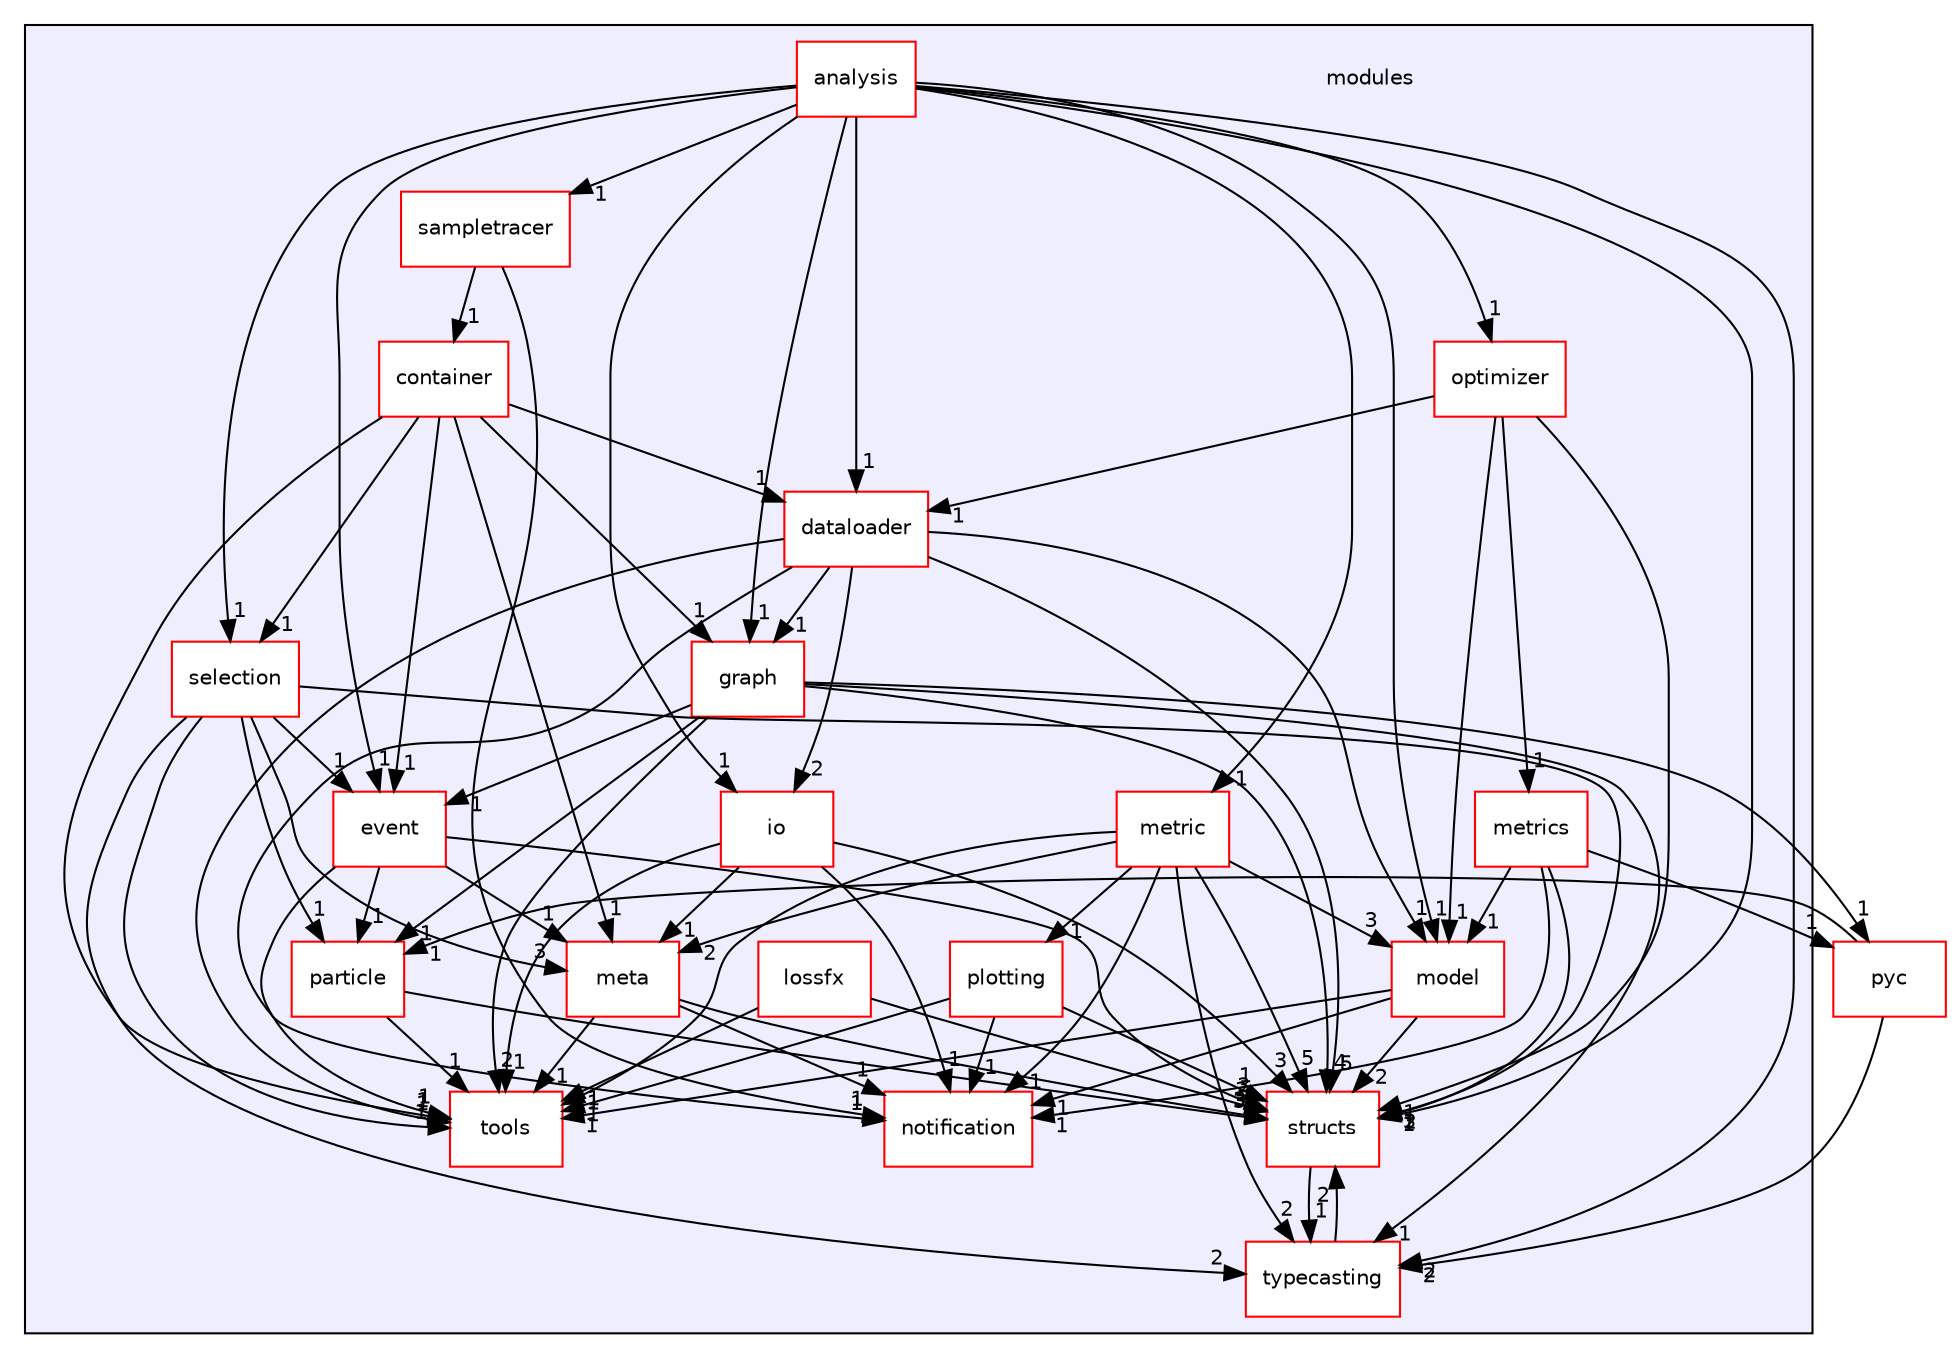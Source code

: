digraph "modules" {
  compound=true
  node [ fontsize="10", fontname="Helvetica"];
  edge [ labelfontsize="10", labelfontname="Helvetica"];
  subgraph clusterdir_ee3c23494b4011e6a628e4900ef262df {
    graph [ bgcolor="#eeeeff", pencolor="black", label="" URL="dir_ee3c23494b4011e6a628e4900ef262df.html"];
    dir_ee3c23494b4011e6a628e4900ef262df [shape=plaintext label="modules"];
    dir_464a9e90502f871f23df452ca877dba2 [shape=box label="analysis" color="red" fillcolor="white" style="filled" URL="dir_464a9e90502f871f23df452ca877dba2.html"];
    dir_ed04fa5e107bc41b17a4bc8d6afe9f11 [shape=box label="container" color="red" fillcolor="white" style="filled" URL="dir_ed04fa5e107bc41b17a4bc8d6afe9f11.html"];
    dir_01cd01df262b9d391c5521e9294e448f [shape=box label="dataloader" color="red" fillcolor="white" style="filled" URL="dir_01cd01df262b9d391c5521e9294e448f.html"];
    dir_fb91096735c52f3a453d1a3e67025085 [shape=box label="event" color="red" fillcolor="white" style="filled" URL="dir_fb91096735c52f3a453d1a3e67025085.html"];
    dir_4969ff72e1fed5b4b8966b48bec3d706 [shape=box label="graph" color="red" fillcolor="white" style="filled" URL="dir_4969ff72e1fed5b4b8966b48bec3d706.html"];
    dir_59dae5a8264374059bc56903f23a94ee [shape=box label="io" color="red" fillcolor="white" style="filled" URL="dir_59dae5a8264374059bc56903f23a94ee.html"];
    dir_7f6efa674f53d7efae62325213509662 [shape=box label="lossfx" color="red" fillcolor="white" style="filled" URL="dir_7f6efa674f53d7efae62325213509662.html"];
    dir_7e7898fd82fc7805c9d39fdbc62120b9 [shape=box label="meta" color="red" fillcolor="white" style="filled" URL="dir_7e7898fd82fc7805c9d39fdbc62120b9.html"];
    dir_f23eacd29ab2b1e321b6736265057033 [shape=box label="metric" color="red" fillcolor="white" style="filled" URL="dir_f23eacd29ab2b1e321b6736265057033.html"];
    dir_651c8ef5d49f0cbb17c199517c0ca5cb [shape=box label="metrics" color="red" fillcolor="white" style="filled" URL="dir_651c8ef5d49f0cbb17c199517c0ca5cb.html"];
    dir_9fd58bbf403f6bebb995a0271eeae5cc [shape=box label="model" color="red" fillcolor="white" style="filled" URL="dir_9fd58bbf403f6bebb995a0271eeae5cc.html"];
    dir_7acf8b7ae8c4ffea2c3526657d8aa9e1 [shape=box label="notification" color="red" fillcolor="white" style="filled" URL="dir_7acf8b7ae8c4ffea2c3526657d8aa9e1.html"];
    dir_e08616e7bc69b475f2054aae703d02ec [shape=box label="optimizer" color="red" fillcolor="white" style="filled" URL="dir_e08616e7bc69b475f2054aae703d02ec.html"];
    dir_1591526fd125289a70742a0dafe36eb5 [shape=box label="particle" color="red" fillcolor="white" style="filled" URL="dir_1591526fd125289a70742a0dafe36eb5.html"];
    dir_5a6a455a10ad41a65fe11efeedaed194 [shape=box label="plotting" color="red" fillcolor="white" style="filled" URL="dir_5a6a455a10ad41a65fe11efeedaed194.html"];
    dir_16443852c62a98071c47f6a3819d55f3 [shape=box label="sampletracer" color="red" fillcolor="white" style="filled" URL="dir_16443852c62a98071c47f6a3819d55f3.html"];
    dir_c49883265e919209ca31c480d01c9221 [shape=box label="selection" color="red" fillcolor="white" style="filled" URL="dir_c49883265e919209ca31c480d01c9221.html"];
    dir_639930e6546076602fdb99daad4d48b4 [shape=box label="structs" color="red" fillcolor="white" style="filled" URL="dir_639930e6546076602fdb99daad4d48b4.html"];
    dir_f0fdfbf866f75abaaae77c9c053e2c4e [shape=box label="tools" color="red" fillcolor="white" style="filled" URL="dir_f0fdfbf866f75abaaae77c9c053e2c4e.html"];
    dir_b60a80b5573f59b8d3124d04096ac72b [shape=box label="typecasting" color="red" fillcolor="white" style="filled" URL="dir_b60a80b5573f59b8d3124d04096ac72b.html"];
  }
  dir_ec4844e93998863f4e611fcf0d12b86b [shape=box label="pyc" fillcolor="white" style="filled" color="red" URL="dir_ec4844e93998863f4e611fcf0d12b86b.html"];
  dir_e08616e7bc69b475f2054aae703d02ec->dir_9fd58bbf403f6bebb995a0271eeae5cc [headlabel="1", labeldistance=1.5 headhref="dir_000177_000165.html"];
  dir_e08616e7bc69b475f2054aae703d02ec->dir_639930e6546076602fdb99daad4d48b4 [headlabel="1", labeldistance=1.5 headhref="dir_000177_000080.html"];
  dir_e08616e7bc69b475f2054aae703d02ec->dir_01cd01df262b9d391c5521e9294e448f [headlabel="1", labeldistance=1.5 headhref="dir_000177_000088.html"];
  dir_e08616e7bc69b475f2054aae703d02ec->dir_651c8ef5d49f0cbb17c199517c0ca5cb [headlabel="1", labeldistance=1.5 headhref="dir_000177_000148.html"];
  dir_9fd58bbf403f6bebb995a0271eeae5cc->dir_639930e6546076602fdb99daad4d48b4 [headlabel="2", labeldistance=1.5 headhref="dir_000165_000080.html"];
  dir_9fd58bbf403f6bebb995a0271eeae5cc->dir_7acf8b7ae8c4ffea2c3526657d8aa9e1 [headlabel="1", labeldistance=1.5 headhref="dir_000165_000169.html"];
  dir_9fd58bbf403f6bebb995a0271eeae5cc->dir_f0fdfbf866f75abaaae77c9c053e2c4e [headlabel="1", labeldistance=1.5 headhref="dir_000165_000142.html"];
  dir_7e7898fd82fc7805c9d39fdbc62120b9->dir_639930e6546076602fdb99daad4d48b4 [headlabel="3", labeldistance=1.5 headhref="dir_000157_000080.html"];
  dir_7e7898fd82fc7805c9d39fdbc62120b9->dir_7acf8b7ae8c4ffea2c3526657d8aa9e1 [headlabel="1", labeldistance=1.5 headhref="dir_000157_000169.html"];
  dir_7e7898fd82fc7805c9d39fdbc62120b9->dir_f0fdfbf866f75abaaae77c9c053e2c4e [headlabel="1", labeldistance=1.5 headhref="dir_000157_000142.html"];
  dir_639930e6546076602fdb99daad4d48b4->dir_b60a80b5573f59b8d3124d04096ac72b [headlabel="1", labeldistance=1.5 headhref="dir_000080_000153.html"];
  dir_f23eacd29ab2b1e321b6736265057033->dir_7e7898fd82fc7805c9d39fdbc62120b9 [headlabel="2", labeldistance=1.5 headhref="dir_000078_000157.html"];
  dir_f23eacd29ab2b1e321b6736265057033->dir_9fd58bbf403f6bebb995a0271eeae5cc [headlabel="3", labeldistance=1.5 headhref="dir_000078_000165.html"];
  dir_f23eacd29ab2b1e321b6736265057033->dir_639930e6546076602fdb99daad4d48b4 [headlabel="5", labeldistance=1.5 headhref="dir_000078_000080.html"];
  dir_f23eacd29ab2b1e321b6736265057033->dir_7acf8b7ae8c4ffea2c3526657d8aa9e1 [headlabel="1", labeldistance=1.5 headhref="dir_000078_000169.html"];
  dir_f23eacd29ab2b1e321b6736265057033->dir_b60a80b5573f59b8d3124d04096ac72b [headlabel="2", labeldistance=1.5 headhref="dir_000078_000153.html"];
  dir_f23eacd29ab2b1e321b6736265057033->dir_5a6a455a10ad41a65fe11efeedaed194 [headlabel="1", labeldistance=1.5 headhref="dir_000078_000190.html"];
  dir_f23eacd29ab2b1e321b6736265057033->dir_f0fdfbf866f75abaaae77c9c053e2c4e [headlabel="1", labeldistance=1.5 headhref="dir_000078_000142.html"];
  dir_59dae5a8264374059bc56903f23a94ee->dir_7e7898fd82fc7805c9d39fdbc62120b9 [headlabel="1", labeldistance=1.5 headhref="dir_000140_000157.html"];
  dir_59dae5a8264374059bc56903f23a94ee->dir_639930e6546076602fdb99daad4d48b4 [headlabel="3", labeldistance=1.5 headhref="dir_000140_000080.html"];
  dir_59dae5a8264374059bc56903f23a94ee->dir_7acf8b7ae8c4ffea2c3526657d8aa9e1 [headlabel="1", labeldistance=1.5 headhref="dir_000140_000169.html"];
  dir_59dae5a8264374059bc56903f23a94ee->dir_f0fdfbf866f75abaaae77c9c053e2c4e [headlabel="1", labeldistance=1.5 headhref="dir_000140_000142.html"];
  dir_4969ff72e1fed5b4b8966b48bec3d706->dir_639930e6546076602fdb99daad4d48b4 [headlabel="4", labeldistance=1.5 headhref="dir_000130_000080.html"];
  dir_4969ff72e1fed5b4b8966b48bec3d706->dir_b60a80b5573f59b8d3124d04096ac72b [headlabel="1", labeldistance=1.5 headhref="dir_000130_000153.html"];
  dir_4969ff72e1fed5b4b8966b48bec3d706->dir_ec4844e93998863f4e611fcf0d12b86b [headlabel="1", labeldistance=1.5 headhref="dir_000130_000084.html"];
  dir_4969ff72e1fed5b4b8966b48bec3d706->dir_fb91096735c52f3a453d1a3e67025085 [headlabel="1", labeldistance=1.5 headhref="dir_000130_000116.html"];
  dir_4969ff72e1fed5b4b8966b48bec3d706->dir_1591526fd125289a70742a0dafe36eb5 [headlabel="1", labeldistance=1.5 headhref="dir_000130_000090.html"];
  dir_4969ff72e1fed5b4b8966b48bec3d706->dir_f0fdfbf866f75abaaae77c9c053e2c4e [headlabel="2", labeldistance=1.5 headhref="dir_000130_000142.html"];
  dir_464a9e90502f871f23df452ca877dba2->dir_9fd58bbf403f6bebb995a0271eeae5cc [headlabel="1", labeldistance=1.5 headhref="dir_000075_000165.html"];
  dir_464a9e90502f871f23df452ca877dba2->dir_e08616e7bc69b475f2054aae703d02ec [headlabel="1", labeldistance=1.5 headhref="dir_000075_000177.html"];
  dir_464a9e90502f871f23df452ca877dba2->dir_639930e6546076602fdb99daad4d48b4 [headlabel="1", labeldistance=1.5 headhref="dir_000075_000080.html"];
  dir_464a9e90502f871f23df452ca877dba2->dir_f23eacd29ab2b1e321b6736265057033 [headlabel="1", labeldistance=1.5 headhref="dir_000075_000078.html"];
  dir_464a9e90502f871f23df452ca877dba2->dir_59dae5a8264374059bc56903f23a94ee [headlabel="1", labeldistance=1.5 headhref="dir_000075_000140.html"];
  dir_464a9e90502f871f23df452ca877dba2->dir_4969ff72e1fed5b4b8966b48bec3d706 [headlabel="1", labeldistance=1.5 headhref="dir_000075_000130.html"];
  dir_464a9e90502f871f23df452ca877dba2->dir_b60a80b5573f59b8d3124d04096ac72b [headlabel="2", labeldistance=1.5 headhref="dir_000075_000153.html"];
  dir_464a9e90502f871f23df452ca877dba2->dir_fb91096735c52f3a453d1a3e67025085 [headlabel="1", labeldistance=1.5 headhref="dir_000075_000116.html"];
  dir_464a9e90502f871f23df452ca877dba2->dir_16443852c62a98071c47f6a3819d55f3 [headlabel="1", labeldistance=1.5 headhref="dir_000075_000204.html"];
  dir_464a9e90502f871f23df452ca877dba2->dir_01cd01df262b9d391c5521e9294e448f [headlabel="1", labeldistance=1.5 headhref="dir_000075_000088.html"];
  dir_464a9e90502f871f23df452ca877dba2->dir_c49883265e919209ca31c480d01c9221 [headlabel="1", labeldistance=1.5 headhref="dir_000075_000194.html"];
  dir_b60a80b5573f59b8d3124d04096ac72b->dir_639930e6546076602fdb99daad4d48b4 [headlabel="2", labeldistance=1.5 headhref="dir_000153_000080.html"];
  dir_ec4844e93998863f4e611fcf0d12b86b->dir_b60a80b5573f59b8d3124d04096ac72b [headlabel="2", labeldistance=1.5 headhref="dir_000084_000153.html"];
  dir_ec4844e93998863f4e611fcf0d12b86b->dir_1591526fd125289a70742a0dafe36eb5 [headlabel="1", labeldistance=1.5 headhref="dir_000084_000090.html"];
  dir_5a6a455a10ad41a65fe11efeedaed194->dir_639930e6546076602fdb99daad4d48b4 [headlabel="1", labeldistance=1.5 headhref="dir_000190_000080.html"];
  dir_5a6a455a10ad41a65fe11efeedaed194->dir_7acf8b7ae8c4ffea2c3526657d8aa9e1 [headlabel="1", labeldistance=1.5 headhref="dir_000190_000169.html"];
  dir_5a6a455a10ad41a65fe11efeedaed194->dir_f0fdfbf866f75abaaae77c9c053e2c4e [headlabel="1", labeldistance=1.5 headhref="dir_000190_000142.html"];
  dir_fb91096735c52f3a453d1a3e67025085->dir_7e7898fd82fc7805c9d39fdbc62120b9 [headlabel="1", labeldistance=1.5 headhref="dir_000116_000157.html"];
  dir_fb91096735c52f3a453d1a3e67025085->dir_639930e6546076602fdb99daad4d48b4 [headlabel="3", labeldistance=1.5 headhref="dir_000116_000080.html"];
  dir_fb91096735c52f3a453d1a3e67025085->dir_1591526fd125289a70742a0dafe36eb5 [headlabel="1", labeldistance=1.5 headhref="dir_000116_000090.html"];
  dir_fb91096735c52f3a453d1a3e67025085->dir_f0fdfbf866f75abaaae77c9c053e2c4e [headlabel="1", labeldistance=1.5 headhref="dir_000116_000142.html"];
  dir_16443852c62a98071c47f6a3819d55f3->dir_7acf8b7ae8c4ffea2c3526657d8aa9e1 [headlabel="1", labeldistance=1.5 headhref="dir_000204_000169.html"];
  dir_16443852c62a98071c47f6a3819d55f3->dir_ed04fa5e107bc41b17a4bc8d6afe9f11 [headlabel="1", labeldistance=1.5 headhref="dir_000204_000092.html"];
  dir_01cd01df262b9d391c5521e9294e448f->dir_9fd58bbf403f6bebb995a0271eeae5cc [headlabel="1", labeldistance=1.5 headhref="dir_000088_000165.html"];
  dir_01cd01df262b9d391c5521e9294e448f->dir_639930e6546076602fdb99daad4d48b4 [headlabel="5", labeldistance=1.5 headhref="dir_000088_000080.html"];
  dir_01cd01df262b9d391c5521e9294e448f->dir_59dae5a8264374059bc56903f23a94ee [headlabel="2", labeldistance=1.5 headhref="dir_000088_000140.html"];
  dir_01cd01df262b9d391c5521e9294e448f->dir_7acf8b7ae8c4ffea2c3526657d8aa9e1 [headlabel="1", labeldistance=1.5 headhref="dir_000088_000169.html"];
  dir_01cd01df262b9d391c5521e9294e448f->dir_4969ff72e1fed5b4b8966b48bec3d706 [headlabel="1", labeldistance=1.5 headhref="dir_000088_000130.html"];
  dir_01cd01df262b9d391c5521e9294e448f->dir_f0fdfbf866f75abaaae77c9c053e2c4e [headlabel="1", labeldistance=1.5 headhref="dir_000088_000142.html"];
  dir_c49883265e919209ca31c480d01c9221->dir_7e7898fd82fc7805c9d39fdbc62120b9 [headlabel="3", labeldistance=1.5 headhref="dir_000194_000157.html"];
  dir_c49883265e919209ca31c480d01c9221->dir_639930e6546076602fdb99daad4d48b4 [headlabel="3", labeldistance=1.5 headhref="dir_000194_000080.html"];
  dir_c49883265e919209ca31c480d01c9221->dir_b60a80b5573f59b8d3124d04096ac72b [headlabel="2", labeldistance=1.5 headhref="dir_000194_000153.html"];
  dir_c49883265e919209ca31c480d01c9221->dir_fb91096735c52f3a453d1a3e67025085 [headlabel="1", labeldistance=1.5 headhref="dir_000194_000116.html"];
  dir_c49883265e919209ca31c480d01c9221->dir_1591526fd125289a70742a0dafe36eb5 [headlabel="1", labeldistance=1.5 headhref="dir_000194_000090.html"];
  dir_c49883265e919209ca31c480d01c9221->dir_f0fdfbf866f75abaaae77c9c053e2c4e [headlabel="1", labeldistance=1.5 headhref="dir_000194_000142.html"];
  dir_651c8ef5d49f0cbb17c199517c0ca5cb->dir_9fd58bbf403f6bebb995a0271eeae5cc [headlabel="1", labeldistance=1.5 headhref="dir_000148_000165.html"];
  dir_651c8ef5d49f0cbb17c199517c0ca5cb->dir_639930e6546076602fdb99daad4d48b4 [headlabel="2", labeldistance=1.5 headhref="dir_000148_000080.html"];
  dir_651c8ef5d49f0cbb17c199517c0ca5cb->dir_7acf8b7ae8c4ffea2c3526657d8aa9e1 [headlabel="1", labeldistance=1.5 headhref="dir_000148_000169.html"];
  dir_651c8ef5d49f0cbb17c199517c0ca5cb->dir_ec4844e93998863f4e611fcf0d12b86b [headlabel="1", labeldistance=1.5 headhref="dir_000148_000084.html"];
  dir_ed04fa5e107bc41b17a4bc8d6afe9f11->dir_7e7898fd82fc7805c9d39fdbc62120b9 [headlabel="1", labeldistance=1.5 headhref="dir_000092_000157.html"];
  dir_ed04fa5e107bc41b17a4bc8d6afe9f11->dir_4969ff72e1fed5b4b8966b48bec3d706 [headlabel="1", labeldistance=1.5 headhref="dir_000092_000130.html"];
  dir_ed04fa5e107bc41b17a4bc8d6afe9f11->dir_fb91096735c52f3a453d1a3e67025085 [headlabel="1", labeldistance=1.5 headhref="dir_000092_000116.html"];
  dir_ed04fa5e107bc41b17a4bc8d6afe9f11->dir_01cd01df262b9d391c5521e9294e448f [headlabel="1", labeldistance=1.5 headhref="dir_000092_000088.html"];
  dir_ed04fa5e107bc41b17a4bc8d6afe9f11->dir_c49883265e919209ca31c480d01c9221 [headlabel="1", labeldistance=1.5 headhref="dir_000092_000194.html"];
  dir_ed04fa5e107bc41b17a4bc8d6afe9f11->dir_f0fdfbf866f75abaaae77c9c053e2c4e [headlabel="1", labeldistance=1.5 headhref="dir_000092_000142.html"];
  dir_1591526fd125289a70742a0dafe36eb5->dir_639930e6546076602fdb99daad4d48b4 [headlabel="3", labeldistance=1.5 headhref="dir_000090_000080.html"];
  dir_1591526fd125289a70742a0dafe36eb5->dir_f0fdfbf866f75abaaae77c9c053e2c4e [headlabel="1", labeldistance=1.5 headhref="dir_000090_000142.html"];
  dir_7f6efa674f53d7efae62325213509662->dir_639930e6546076602fdb99daad4d48b4 [headlabel="2", labeldistance=1.5 headhref="dir_000146_000080.html"];
  dir_7f6efa674f53d7efae62325213509662->dir_f0fdfbf866f75abaaae77c9c053e2c4e [headlabel="1", labeldistance=1.5 headhref="dir_000146_000142.html"];
}
